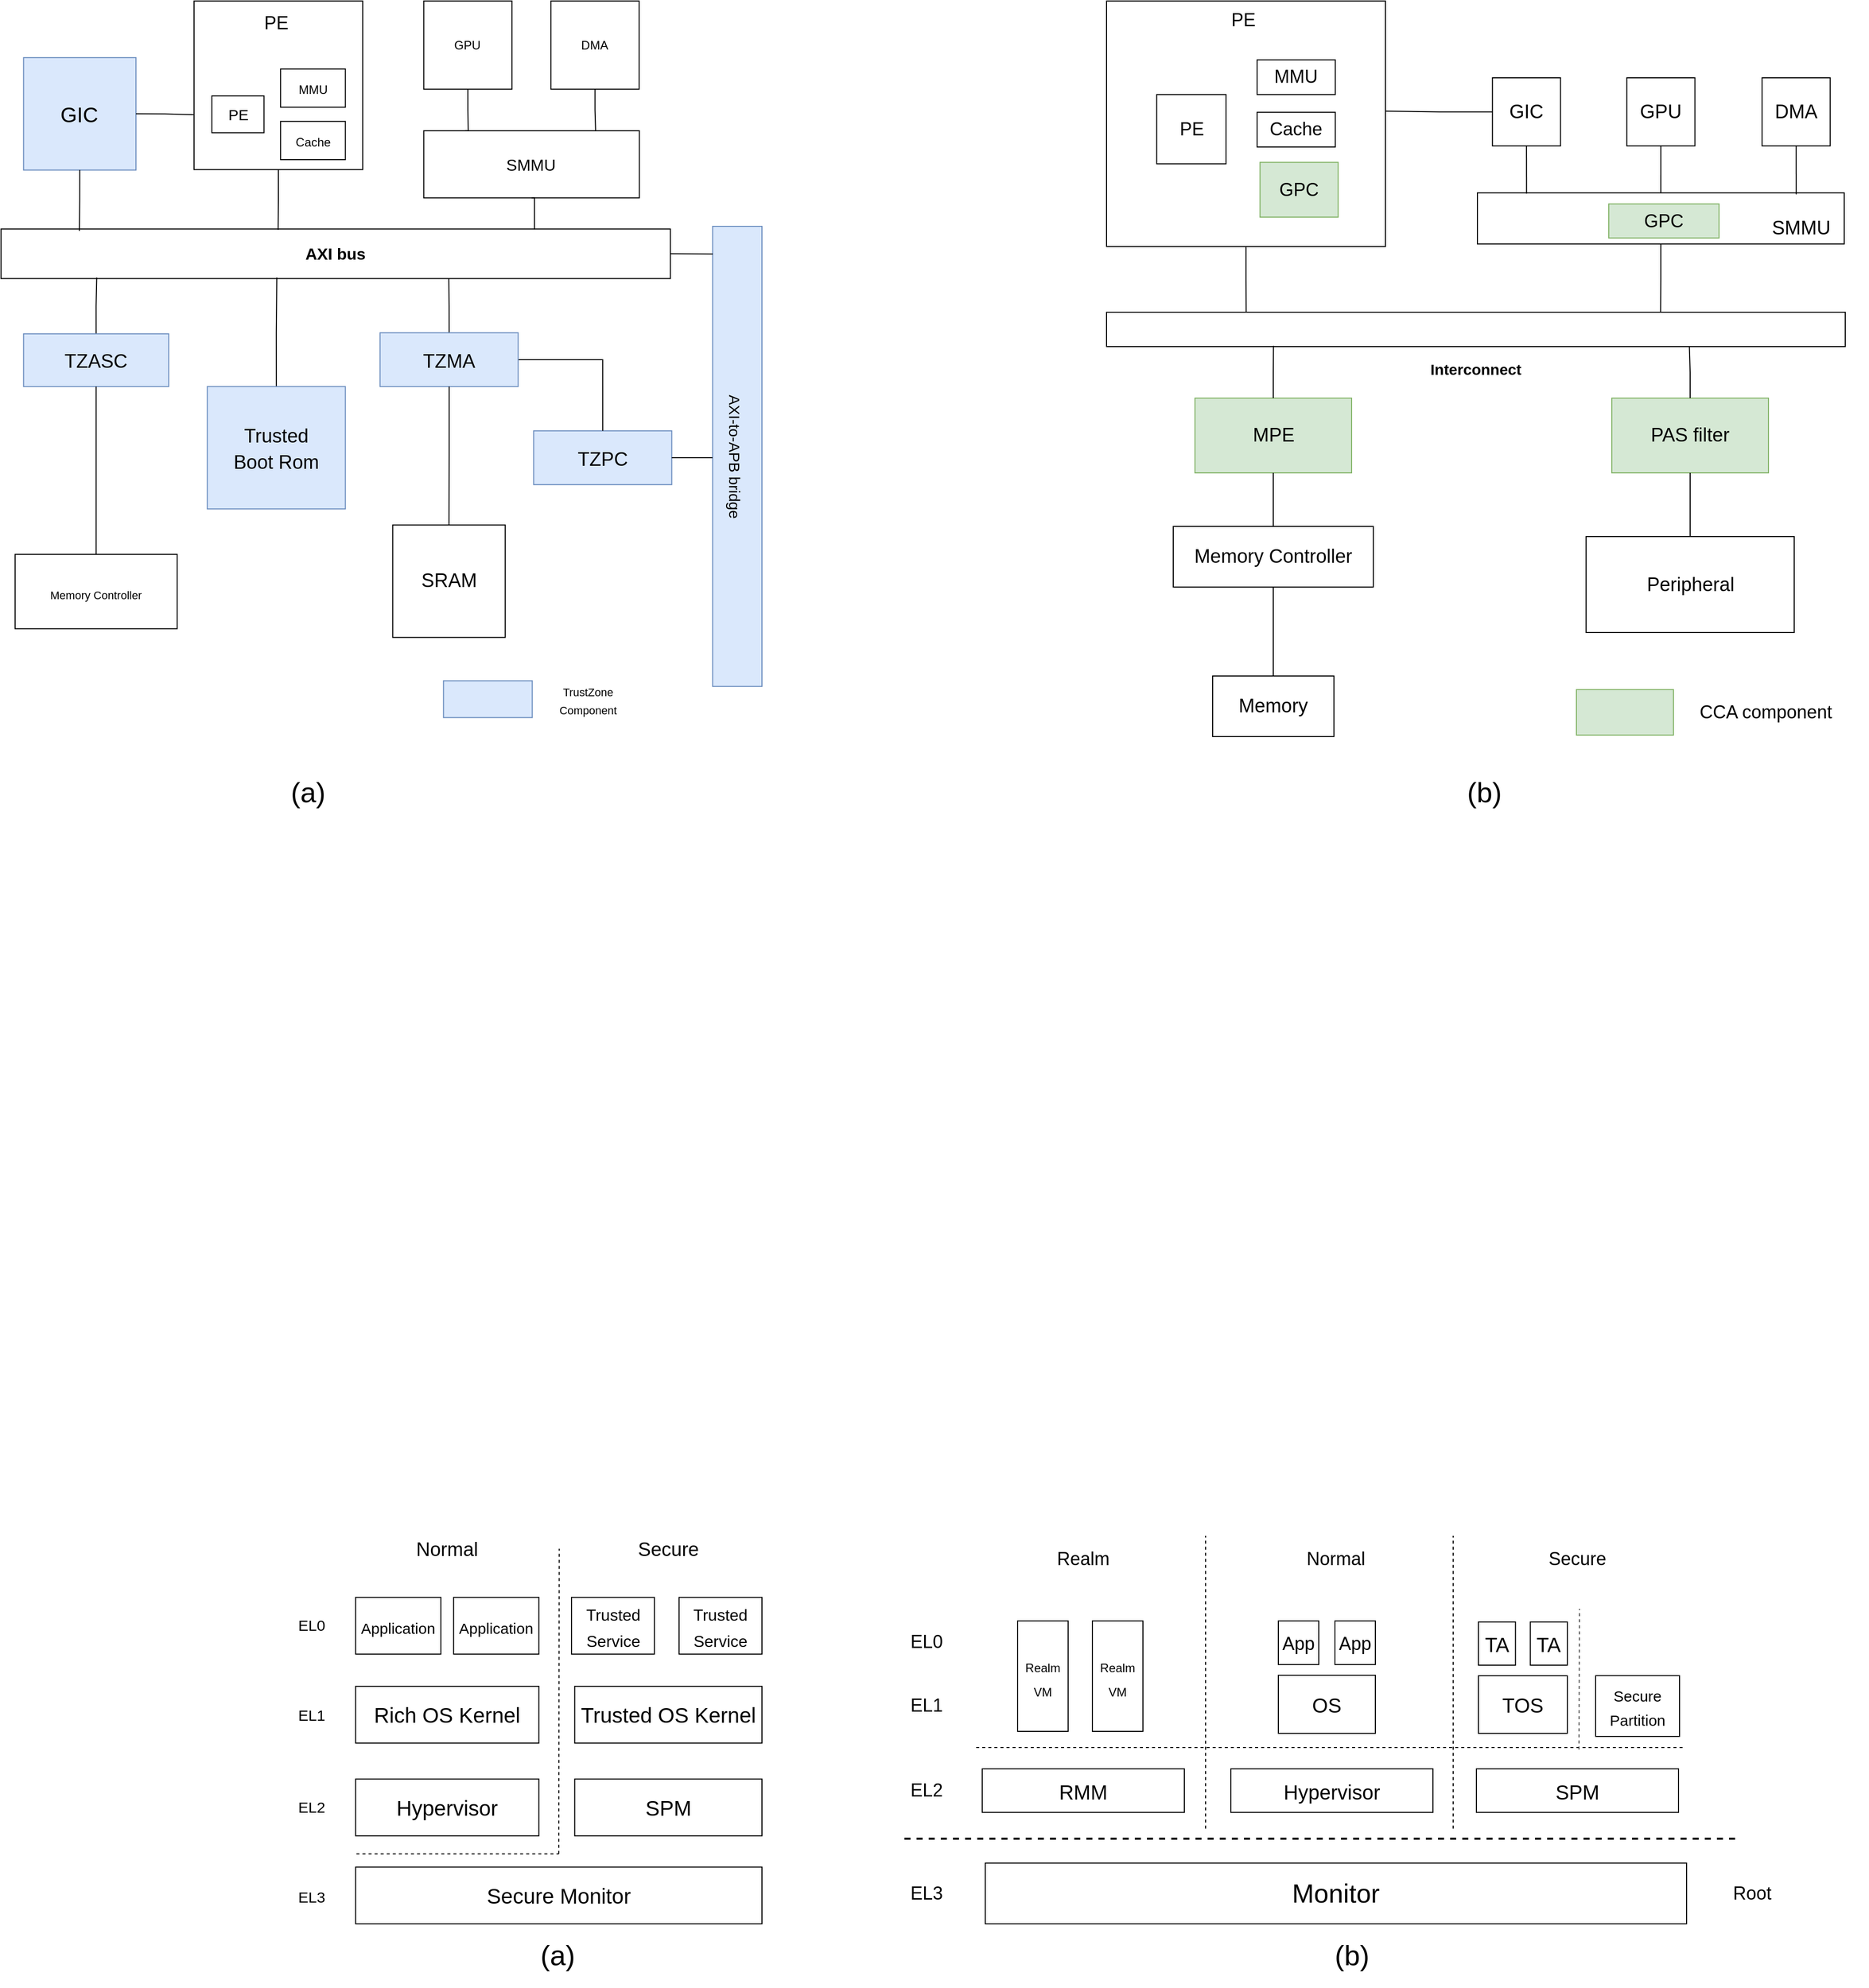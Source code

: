 <mxfile version="18.1.3" type="github">
  <diagram id="nTQAl7wiyWV-2FIzQ1d2" name="Page-1">
    <mxGraphModel dx="3423" dy="673" grid="0" gridSize="10" guides="1" tooltips="1" connect="1" arrows="1" fold="1" page="0" pageScale="1" pageWidth="1200" pageHeight="1920" math="0" shadow="0">
      <root>
        <mxCell id="0" />
        <mxCell id="1" parent="0" />
        <mxCell id="oL8-NduxD8Ij-d9vQsCo-132" value="" style="group" vertex="1" connectable="0" parent="1">
          <mxGeometry x="37" y="2980" width="1498" height="446.01" as="geometry" />
        </mxCell>
        <mxCell id="oL8-NduxD8Ij-d9vQsCo-80" value="" style="group" vertex="1" connectable="0" parent="oL8-NduxD8Ij-d9vQsCo-132">
          <mxGeometry x="607" y="0.01" width="891" height="384" as="geometry" />
        </mxCell>
        <mxCell id="oL8-NduxD8Ij-d9vQsCo-104" value="&lt;font style=&quot;font-size: 18px;&quot;&gt;Root&lt;/font&gt;" style="text;html=1;strokeColor=none;fillColor=none;align=center;verticalAlign=middle;whiteSpace=wrap;rounded=0;fontSize=15;" vertex="1" parent="oL8-NduxD8Ij-d9vQsCo-80">
          <mxGeometry x="803" y="334.371" width="88" height="39.102" as="geometry" />
        </mxCell>
        <mxCell id="oL8-NduxD8Ij-d9vQsCo-131" value="" style="group" vertex="1" connectable="0" parent="oL8-NduxD8Ij-d9vQsCo-80">
          <mxGeometry width="834" height="384" as="geometry" />
        </mxCell>
        <mxCell id="oL8-NduxD8Ij-d9vQsCo-81" value="&lt;font style=&quot;font-size: 26px;&quot;&gt;Monitor&lt;/font&gt;" style="rounded=0;whiteSpace=wrap;html=1;" vertex="1" parent="oL8-NduxD8Ij-d9vQsCo-131">
          <mxGeometry x="88" y="323.843" width="694" height="60.157" as="geometry" />
        </mxCell>
        <mxCell id="oL8-NduxD8Ij-d9vQsCo-82" value="" style="endArrow=none;dashed=1;html=1;rounded=0;fontSize=26;strokeWidth=2;" edge="1" parent="oL8-NduxD8Ij-d9vQsCo-131">
          <mxGeometry width="50" height="50" relative="1" as="geometry">
            <mxPoint x="8" y="299.781" as="sourcePoint" />
            <mxPoint x="834" y="299.781" as="targetPoint" />
          </mxGeometry>
        </mxCell>
        <mxCell id="oL8-NduxD8Ij-d9vQsCo-83" value="" style="endArrow=none;dashed=1;html=1;rounded=0;fontSize=26;" edge="1" parent="oL8-NduxD8Ij-d9vQsCo-131">
          <mxGeometry width="50" height="50" relative="1" as="geometry">
            <mxPoint x="79" y="209.546" as="sourcePoint" />
            <mxPoint x="779" y="209.546" as="targetPoint" />
          </mxGeometry>
        </mxCell>
        <mxCell id="oL8-NduxD8Ij-d9vQsCo-84" value="&lt;font style=&quot;font-size: 20px;&quot;&gt;RMM&lt;/font&gt;" style="rounded=0;whiteSpace=wrap;html=1;fontSize=26;" vertex="1" parent="oL8-NduxD8Ij-d9vQsCo-131">
          <mxGeometry x="85" y="230.601" width="200" height="43.112" as="geometry" />
        </mxCell>
        <mxCell id="oL8-NduxD8Ij-d9vQsCo-85" value="&lt;font style=&quot;font-size: 20px;&quot;&gt;Hypervisor&lt;/font&gt;" style="rounded=0;whiteSpace=wrap;html=1;fontSize=26;" vertex="1" parent="oL8-NduxD8Ij-d9vQsCo-131">
          <mxGeometry x="331" y="230.601" width="200" height="43.112" as="geometry" />
        </mxCell>
        <mxCell id="oL8-NduxD8Ij-d9vQsCo-86" value="&lt;font style=&quot;font-size: 20px;&quot;&gt;SPM&lt;/font&gt;" style="rounded=0;whiteSpace=wrap;html=1;fontSize=26;" vertex="1" parent="oL8-NduxD8Ij-d9vQsCo-131">
          <mxGeometry x="574" y="230.601" width="200" height="43.112" as="geometry" />
        </mxCell>
        <mxCell id="oL8-NduxD8Ij-d9vQsCo-87" value="&lt;font style=&quot;font-size: 12px;&quot;&gt;Realm&lt;br&gt;VM&lt;/font&gt;" style="rounded=0;whiteSpace=wrap;html=1;fontSize=20;" vertex="1" parent="oL8-NduxD8Ij-d9vQsCo-131">
          <mxGeometry x="120" y="84.219" width="50" height="109.285" as="geometry" />
        </mxCell>
        <mxCell id="oL8-NduxD8Ij-d9vQsCo-88" value="&lt;span style=&quot;font-size: 12px;&quot;&gt;Realm&lt;/span&gt;&lt;br style=&quot;font-size: 12px;&quot;&gt;&lt;span style=&quot;font-size: 12px;&quot;&gt;VM&lt;/span&gt;" style="rounded=0;whiteSpace=wrap;html=1;fontSize=20;" vertex="1" parent="oL8-NduxD8Ij-d9vQsCo-131">
          <mxGeometry x="194" y="84.219" width="50" height="109.285" as="geometry" />
        </mxCell>
        <mxCell id="oL8-NduxD8Ij-d9vQsCo-89" value="" style="endArrow=none;dashed=1;html=1;rounded=0;fontSize=20;" edge="1" parent="oL8-NduxD8Ij-d9vQsCo-131">
          <mxGeometry width="50" height="50" relative="1" as="geometry">
            <mxPoint x="551" y="289.755" as="sourcePoint" />
            <mxPoint x="551" as="targetPoint" />
          </mxGeometry>
        </mxCell>
        <mxCell id="oL8-NduxD8Ij-d9vQsCo-90" value="" style="endArrow=none;dashed=1;html=1;rounded=0;fontSize=20;" edge="1" parent="oL8-NduxD8Ij-d9vQsCo-131">
          <mxGeometry width="50" height="50" relative="1" as="geometry">
            <mxPoint x="306" y="289.755" as="sourcePoint" />
            <mxPoint x="306" as="targetPoint" />
          </mxGeometry>
        </mxCell>
        <mxCell id="oL8-NduxD8Ij-d9vQsCo-91" value="" style="group" vertex="1" connectable="0" parent="oL8-NduxD8Ij-d9vQsCo-131">
          <mxGeometry x="378" y="84.219" width="96" height="111.29" as="geometry" />
        </mxCell>
        <mxCell id="oL8-NduxD8Ij-d9vQsCo-92" value="OS" style="rounded=0;whiteSpace=wrap;html=1;fontSize=20;" vertex="1" parent="oL8-NduxD8Ij-d9vQsCo-91">
          <mxGeometry y="53.726" width="96" height="57.564" as="geometry" />
        </mxCell>
        <mxCell id="oL8-NduxD8Ij-d9vQsCo-93" value="&lt;font style=&quot;font-size: 18px;&quot;&gt;App&lt;/font&gt;" style="rounded=0;whiteSpace=wrap;html=1;fontSize=20;" vertex="1" parent="oL8-NduxD8Ij-d9vQsCo-91">
          <mxGeometry width="40.0" height="43.173" as="geometry" />
        </mxCell>
        <mxCell id="oL8-NduxD8Ij-d9vQsCo-94" value="&lt;font style=&quot;font-size: 18px;&quot;&gt;App&lt;/font&gt;" style="rounded=0;whiteSpace=wrap;html=1;fontSize=20;" vertex="1" parent="oL8-NduxD8Ij-d9vQsCo-91">
          <mxGeometry x="56.0" width="40.0" height="43.173" as="geometry" />
        </mxCell>
        <mxCell id="oL8-NduxD8Ij-d9vQsCo-95" value="" style="endArrow=none;dashed=1;html=1;rounded=0;fontSize=12;strokeColor=#4A4A4A;" edge="1" parent="oL8-NduxD8Ij-d9vQsCo-131">
          <mxGeometry width="50" height="50" relative="1" as="geometry">
            <mxPoint x="675.5" y="211.551" as="sourcePoint" />
            <mxPoint x="676" y="72.188" as="targetPoint" />
          </mxGeometry>
        </mxCell>
        <mxCell id="oL8-NduxD8Ij-d9vQsCo-96" value="" style="group" vertex="1" connectable="0" parent="oL8-NduxD8Ij-d9vQsCo-131">
          <mxGeometry x="576" y="85.222" width="88" height="110.287" as="geometry" />
        </mxCell>
        <mxCell id="oL8-NduxD8Ij-d9vQsCo-97" value="TOS" style="rounded=0;whiteSpace=wrap;html=1;fontSize=20;" vertex="1" parent="oL8-NduxD8Ij-d9vQsCo-96">
          <mxGeometry y="53.242" width="88" height="57.045" as="geometry" />
        </mxCell>
        <mxCell id="oL8-NduxD8Ij-d9vQsCo-98" value="TA" style="rounded=0;whiteSpace=wrap;html=1;fontSize=20;" vertex="1" parent="oL8-NduxD8Ij-d9vQsCo-96">
          <mxGeometry width="36.667" height="42.784" as="geometry" />
        </mxCell>
        <mxCell id="oL8-NduxD8Ij-d9vQsCo-99" value="TA" style="rounded=0;whiteSpace=wrap;html=1;fontSize=20;" vertex="1" parent="oL8-NduxD8Ij-d9vQsCo-96">
          <mxGeometry x="51.333" width="36.667" height="42.784" as="geometry" />
        </mxCell>
        <mxCell id="oL8-NduxD8Ij-d9vQsCo-100" value="&lt;font style=&quot;font-size: 15px;&quot;&gt;Secure&lt;br&gt;Partition&lt;/font&gt;" style="rounded=0;whiteSpace=wrap;html=1;fontSize=20;" vertex="1" parent="oL8-NduxD8Ij-d9vQsCo-131">
          <mxGeometry x="692" y="138.36" width="83" height="60.157" as="geometry" />
        </mxCell>
        <mxCell id="oL8-NduxD8Ij-d9vQsCo-101" value="&lt;font style=&quot;font-size: 18px;&quot;&gt;Realm&lt;/font&gt;" style="text;html=1;strokeColor=none;fillColor=none;align=center;verticalAlign=middle;whiteSpace=wrap;rounded=0;fontSize=15;" vertex="1" parent="oL8-NduxD8Ij-d9vQsCo-131">
          <mxGeometry x="141" y="3.008" width="88" height="39.102" as="geometry" />
        </mxCell>
        <mxCell id="oL8-NduxD8Ij-d9vQsCo-102" value="&lt;font style=&quot;font-size: 18px;&quot;&gt;Normal&lt;/font&gt;" style="text;html=1;strokeColor=none;fillColor=none;align=center;verticalAlign=middle;whiteSpace=wrap;rounded=0;fontSize=15;" vertex="1" parent="oL8-NduxD8Ij-d9vQsCo-131">
          <mxGeometry x="391" y="3.008" width="88" height="39.102" as="geometry" />
        </mxCell>
        <mxCell id="oL8-NduxD8Ij-d9vQsCo-103" value="&lt;font style=&quot;font-size: 18px;&quot;&gt;Secure&lt;/font&gt;" style="text;html=1;strokeColor=none;fillColor=none;align=center;verticalAlign=middle;whiteSpace=wrap;rounded=0;fontSize=15;" vertex="1" parent="oL8-NduxD8Ij-d9vQsCo-131">
          <mxGeometry x="630" y="3.008" width="88" height="39.102" as="geometry" />
        </mxCell>
        <mxCell id="oL8-NduxD8Ij-d9vQsCo-105" value="EL3" style="text;html=1;strokeColor=none;fillColor=none;align=center;verticalAlign=middle;whiteSpace=wrap;rounded=0;fontSize=18;" vertex="1" parent="oL8-NduxD8Ij-d9vQsCo-131">
          <mxGeometry y="338.883" width="60" height="30.078" as="geometry" />
        </mxCell>
        <mxCell id="oL8-NduxD8Ij-d9vQsCo-106" value="EL2" style="text;html=1;strokeColor=none;fillColor=none;align=center;verticalAlign=middle;whiteSpace=wrap;rounded=0;fontSize=18;" vertex="1" parent="oL8-NduxD8Ij-d9vQsCo-131">
          <mxGeometry y="237.117" width="60" height="30.078" as="geometry" />
        </mxCell>
        <mxCell id="oL8-NduxD8Ij-d9vQsCo-107" value="EL1" style="text;html=1;strokeColor=none;fillColor=none;align=center;verticalAlign=middle;whiteSpace=wrap;rounded=0;fontSize=18;" vertex="1" parent="oL8-NduxD8Ij-d9vQsCo-131">
          <mxGeometry y="153.399" width="60" height="30.078" as="geometry" />
        </mxCell>
        <mxCell id="oL8-NduxD8Ij-d9vQsCo-108" value="EL0" style="text;html=1;strokeColor=none;fillColor=none;align=center;verticalAlign=middle;whiteSpace=wrap;rounded=0;fontSize=18;" vertex="1" parent="oL8-NduxD8Ij-d9vQsCo-131">
          <mxGeometry y="90.235" width="60" height="30.078" as="geometry" />
        </mxCell>
        <mxCell id="oL8-NduxD8Ij-d9vQsCo-109" value="" style="group" vertex="1" connectable="0" parent="oL8-NduxD8Ij-d9vQsCo-132">
          <mxGeometry width="474" height="384.01" as="geometry" />
        </mxCell>
        <mxCell id="oL8-NduxD8Ij-d9vQsCo-110" value="" style="group" vertex="1" connectable="0" parent="oL8-NduxD8Ij-d9vQsCo-109">
          <mxGeometry x="71.904" width="402.096" height="384.01" as="geometry" />
        </mxCell>
        <mxCell id="oL8-NduxD8Ij-d9vQsCo-111" value="&lt;font style=&quot;font-size: 21px;&quot;&gt;Secure Monitor&lt;/font&gt;" style="rounded=0;whiteSpace=wrap;html=1;" vertex="1" parent="oL8-NduxD8Ij-d9vQsCo-110">
          <mxGeometry y="327.813" width="402.096" height="56.197" as="geometry" />
        </mxCell>
        <mxCell id="oL8-NduxD8Ij-d9vQsCo-112" value="Hypervisor" style="rounded=0;whiteSpace=wrap;html=1;fontSize=21;" vertex="1" parent="oL8-NduxD8Ij-d9vQsCo-110">
          <mxGeometry y="240.708" width="181.337" height="56.197" as="geometry" />
        </mxCell>
        <mxCell id="oL8-NduxD8Ij-d9vQsCo-113" value="" style="endArrow=none;dashed=1;html=1;rounded=0;fontSize=21;" edge="1" parent="oL8-NduxD8Ij-d9vQsCo-110">
          <mxGeometry width="50" height="50" relative="1" as="geometry">
            <mxPoint x="201.048" y="314.701" as="sourcePoint" />
            <mxPoint x="201.466" y="12.783" as="targetPoint" />
          </mxGeometry>
        </mxCell>
        <mxCell id="oL8-NduxD8Ij-d9vQsCo-114" value="SPM" style="rounded=0;whiteSpace=wrap;html=1;fontSize=21;" vertex="1" parent="oL8-NduxD8Ij-d9vQsCo-110">
          <mxGeometry x="216.816" y="240.708" width="185.279" height="56.197" as="geometry" />
        </mxCell>
        <mxCell id="oL8-NduxD8Ij-d9vQsCo-115" value="Rich OS Kernel" style="rounded=0;whiteSpace=wrap;html=1;fontSize=21;" vertex="1" parent="oL8-NduxD8Ij-d9vQsCo-110">
          <mxGeometry y="148.92" width="181.337" height="56.197" as="geometry" />
        </mxCell>
        <mxCell id="oL8-NduxD8Ij-d9vQsCo-116" value="Trusted OS Kernel" style="rounded=0;whiteSpace=wrap;html=1;fontSize=21;" vertex="1" parent="oL8-NduxD8Ij-d9vQsCo-110">
          <mxGeometry x="216.816" y="148.92" width="185.279" height="56.197" as="geometry" />
        </mxCell>
        <mxCell id="oL8-NduxD8Ij-d9vQsCo-117" value="&lt;font style=&quot;font-size: 16px;&quot;&gt;Trusted&lt;br&gt;Service&lt;/font&gt;" style="rounded=0;whiteSpace=wrap;html=1;fontSize=21;" vertex="1" parent="oL8-NduxD8Ij-d9vQsCo-110">
          <mxGeometry x="213.663" y="60.879" width="81.996" height="56.197" as="geometry" />
        </mxCell>
        <mxCell id="oL8-NduxD8Ij-d9vQsCo-118" value="&lt;font style=&quot;font-size: 15px;&quot;&gt;Application&lt;/font&gt;" style="rounded=0;whiteSpace=wrap;html=1;fontSize=21;" vertex="1" parent="oL8-NduxD8Ij-d9vQsCo-110">
          <mxGeometry y="60.879" width="84.361" height="56.197" as="geometry" />
        </mxCell>
        <mxCell id="oL8-NduxD8Ij-d9vQsCo-119" value="" style="endArrow=none;dashed=1;html=1;rounded=0;fontSize=19;" edge="1" parent="oL8-NduxD8Ij-d9vQsCo-110">
          <mxGeometry width="50" height="50" relative="1" as="geometry">
            <mxPoint x="0.788" y="314.701" as="sourcePoint" />
            <mxPoint x="201.048" y="314.701" as="targetPoint" />
          </mxGeometry>
        </mxCell>
        <mxCell id="oL8-NduxD8Ij-d9vQsCo-120" value="Normal" style="text;html=1;strokeColor=none;fillColor=none;align=center;verticalAlign=middle;whiteSpace=wrap;rounded=0;fontSize=19;" vertex="1" parent="oL8-NduxD8Ij-d9vQsCo-110">
          <mxGeometry x="33.11" width="115.11" height="28.098" as="geometry" />
        </mxCell>
        <mxCell id="oL8-NduxD8Ij-d9vQsCo-121" value="Secure" style="text;html=1;strokeColor=none;fillColor=none;align=center;verticalAlign=middle;whiteSpace=wrap;rounded=0;fontSize=19;" vertex="1" parent="oL8-NduxD8Ij-d9vQsCo-110">
          <mxGeometry x="251.903" width="115.11" height="28.098" as="geometry" />
        </mxCell>
        <mxCell id="oL8-NduxD8Ij-d9vQsCo-122" value="&lt;font style=&quot;font-size: 16px;&quot;&gt;Trusted&lt;br&gt;Service&lt;/font&gt;" style="rounded=0;whiteSpace=wrap;html=1;fontSize=21;" vertex="1" parent="oL8-NduxD8Ij-d9vQsCo-110">
          <mxGeometry x="320.1" y="60.879" width="81.996" height="56.197" as="geometry" />
        </mxCell>
        <mxCell id="oL8-NduxD8Ij-d9vQsCo-123" value="&lt;font style=&quot;font-size: 15px;&quot;&gt;Application&lt;/font&gt;" style="rounded=0;whiteSpace=wrap;html=1;fontSize=21;" vertex="1" parent="oL8-NduxD8Ij-d9vQsCo-110">
          <mxGeometry x="96.976" y="60.879" width="84.361" height="56.197" as="geometry" />
        </mxCell>
        <mxCell id="oL8-NduxD8Ij-d9vQsCo-124" value="EL0" style="text;html=1;strokeColor=none;fillColor=none;align=center;verticalAlign=middle;whiteSpace=wrap;rounded=0;fontSize=15;" vertex="1" parent="oL8-NduxD8Ij-d9vQsCo-109">
          <mxGeometry y="72.72" width="56.766" height="31.549" as="geometry" />
        </mxCell>
        <mxCell id="oL8-NduxD8Ij-d9vQsCo-125" value="EL1" style="text;html=1;strokeColor=none;fillColor=none;align=center;verticalAlign=middle;whiteSpace=wrap;rounded=0;fontSize=15;" vertex="1" parent="oL8-NduxD8Ij-d9vQsCo-109">
          <mxGeometry y="161.056" width="56.766" height="31.549" as="geometry" />
        </mxCell>
        <mxCell id="oL8-NduxD8Ij-d9vQsCo-126" value="EL2" style="text;html=1;strokeColor=none;fillColor=none;align=center;verticalAlign=middle;whiteSpace=wrap;rounded=0;fontSize=15;" vertex="1" parent="oL8-NduxD8Ij-d9vQsCo-109">
          <mxGeometry y="252.547" width="56.766" height="31.549" as="geometry" />
        </mxCell>
        <mxCell id="oL8-NduxD8Ij-d9vQsCo-127" value="EL3" style="text;html=1;strokeColor=none;fillColor=none;align=center;verticalAlign=middle;whiteSpace=wrap;rounded=0;fontSize=15;" vertex="1" parent="oL8-NduxD8Ij-d9vQsCo-109">
          <mxGeometry y="340.883" width="56.766" height="31.549" as="geometry" />
        </mxCell>
        <mxCell id="oL8-NduxD8Ij-d9vQsCo-128" value="&lt;font style=&quot;font-size: 28px;&quot;&gt;(a)&lt;/font&gt;" style="text;html=1;strokeColor=none;fillColor=none;align=center;verticalAlign=middle;whiteSpace=wrap;rounded=0;" vertex="1" parent="oL8-NduxD8Ij-d9vQsCo-132">
          <mxGeometry x="205" y="384.01" width="134" height="62" as="geometry" />
        </mxCell>
        <mxCell id="oL8-NduxD8Ij-d9vQsCo-129" value="&lt;font style=&quot;font-size: 28px;&quot;&gt;(b)&lt;/font&gt;" style="text;html=1;strokeColor=none;fillColor=none;align=center;verticalAlign=middle;whiteSpace=wrap;rounded=0;" vertex="1" parent="oL8-NduxD8Ij-d9vQsCo-132">
          <mxGeometry x="991" y="384.01" width="134" height="62" as="geometry" />
        </mxCell>
        <mxCell id="oL8-NduxD8Ij-d9vQsCo-133" value="" style="group" vertex="1" connectable="0" parent="1">
          <mxGeometry x="-242" y="1461" width="1847.5" height="814" as="geometry" />
        </mxCell>
        <mxCell id="oL8-NduxD8Ij-d9vQsCo-73" value="" style="group" vertex="1" connectable="0" parent="oL8-NduxD8Ij-d9vQsCo-133">
          <mxGeometry x="1094" width="753.5" height="752" as="geometry" />
        </mxCell>
        <mxCell id="oL8-NduxD8Ij-d9vQsCo-37" value="" style="rounded=0;whiteSpace=wrap;html=1;fillColor=#d5e8d4;strokeColor=#82b366;" vertex="1" parent="oL8-NduxD8Ij-d9vQsCo-73">
          <mxGeometry x="465" y="681.5" width="96" height="45" as="geometry" />
        </mxCell>
        <mxCell id="oL8-NduxD8Ij-d9vQsCo-38" value="&lt;font style=&quot;font-size: 18px;&quot;&gt;CCA component&lt;/font&gt;" style="text;html=1;strokeColor=none;fillColor=none;align=center;verticalAlign=middle;whiteSpace=wrap;rounded=0;" vertex="1" parent="oL8-NduxD8Ij-d9vQsCo-73">
          <mxGeometry x="561" y="671" width="183" height="66" as="geometry" />
        </mxCell>
        <mxCell id="oL8-NduxD8Ij-d9vQsCo-39" value="" style="group" vertex="1" connectable="0" parent="oL8-NduxD8Ij-d9vQsCo-73">
          <mxGeometry width="276" height="243" as="geometry" />
        </mxCell>
        <mxCell id="oL8-NduxD8Ij-d9vQsCo-40" value="" style="rounded=0;whiteSpace=wrap;html=1;fontSize=18;fillColor=none;" vertex="1" parent="oL8-NduxD8Ij-d9vQsCo-39">
          <mxGeometry width="276" height="243" as="geometry" />
        </mxCell>
        <mxCell id="oL8-NduxD8Ij-d9vQsCo-41" value="PE" style="text;html=1;strokeColor=none;fillColor=none;align=center;verticalAlign=middle;whiteSpace=wrap;rounded=0;fontSize=18;" vertex="1" parent="oL8-NduxD8Ij-d9vQsCo-39">
          <mxGeometry x="106.962" y="5.42" width="57.301" height="27.1" as="geometry" />
        </mxCell>
        <mxCell id="oL8-NduxD8Ij-d9vQsCo-42" value="PE" style="whiteSpace=wrap;html=1;aspect=fixed;fontSize=18;fillColor=none;" vertex="1" parent="oL8-NduxD8Ij-d9vQsCo-39">
          <mxGeometry x="49.661" y="92.593" width="68.555" height="68.555" as="geometry" />
        </mxCell>
        <mxCell id="oL8-NduxD8Ij-d9vQsCo-43" value="MMU" style="rounded=0;whiteSpace=wrap;html=1;fontSize=18;fillColor=none;" vertex="1" parent="oL8-NduxD8Ij-d9vQsCo-39">
          <mxGeometry x="148.983" y="58.267" width="77.356" height="34.327" as="geometry" />
        </mxCell>
        <mxCell id="oL8-NduxD8Ij-d9vQsCo-44" value="GPC" style="rounded=0;whiteSpace=wrap;html=1;fontSize=18;fillColor=#d5e8d4;strokeColor=#82b366;" vertex="1" parent="oL8-NduxD8Ij-d9vQsCo-39">
          <mxGeometry x="151.848" y="159.686" width="77.356" height="54.201" as="geometry" />
        </mxCell>
        <mxCell id="oL8-NduxD8Ij-d9vQsCo-45" value="Cache" style="rounded=0;whiteSpace=wrap;html=1;fontSize=18;fillColor=none;" vertex="1" parent="oL8-NduxD8Ij-d9vQsCo-39">
          <mxGeometry x="148.983" y="110.147" width="77.356" height="34.327" as="geometry" />
        </mxCell>
        <mxCell id="oL8-NduxD8Ij-d9vQsCo-48" value="MPE" style="rounded=0;whiteSpace=wrap;html=1;fontSize=19;fillColor=#d5e8d4;strokeColor=#82b366;" vertex="1" parent="oL8-NduxD8Ij-d9vQsCo-73">
          <mxGeometry x="87.5" y="393" width="155" height="74" as="geometry" />
        </mxCell>
        <mxCell id="oL8-NduxD8Ij-d9vQsCo-51" value="PAS filter" style="rounded=0;whiteSpace=wrap;html=1;fontSize=19;fillColor=#d5e8d4;strokeColor=#82b366;" vertex="1" parent="oL8-NduxD8Ij-d9vQsCo-73">
          <mxGeometry x="500" y="393" width="155" height="74" as="geometry" />
        </mxCell>
        <mxCell id="oL8-NduxD8Ij-d9vQsCo-53" value="Memory Controller" style="rounded=0;whiteSpace=wrap;html=1;fontSize=19;" vertex="1" parent="oL8-NduxD8Ij-d9vQsCo-73">
          <mxGeometry x="66" y="520" width="198" height="60" as="geometry" />
        </mxCell>
        <mxCell id="oL8-NduxD8Ij-d9vQsCo-46" style="edgeStyle=orthogonalEdgeStyle;rounded=0;orthogonalLoop=1;jettySize=auto;html=1;exitX=0.5;exitY=1;exitDx=0;exitDy=0;entryX=0.5;entryY=0;entryDx=0;entryDy=0;fontSize=19;endArrow=none;endFill=0;" edge="1" parent="oL8-NduxD8Ij-d9vQsCo-73" source="oL8-NduxD8Ij-d9vQsCo-48" target="oL8-NduxD8Ij-d9vQsCo-53">
          <mxGeometry relative="1" as="geometry" />
        </mxCell>
        <mxCell id="oL8-NduxD8Ij-d9vQsCo-54" value="Peripheral" style="rounded=0;whiteSpace=wrap;html=1;fontSize=19;" vertex="1" parent="oL8-NduxD8Ij-d9vQsCo-73">
          <mxGeometry x="474.5" y="530" width="206" height="95" as="geometry" />
        </mxCell>
        <mxCell id="oL8-NduxD8Ij-d9vQsCo-49" style="edgeStyle=orthogonalEdgeStyle;rounded=0;orthogonalLoop=1;jettySize=auto;html=1;exitX=0.5;exitY=1;exitDx=0;exitDy=0;entryX=0.5;entryY=0;entryDx=0;entryDy=0;fontSize=19;endArrow=none;endFill=0;" edge="1" parent="oL8-NduxD8Ij-d9vQsCo-73" source="oL8-NduxD8Ij-d9vQsCo-51" target="oL8-NduxD8Ij-d9vQsCo-54">
          <mxGeometry relative="1" as="geometry" />
        </mxCell>
        <mxCell id="oL8-NduxD8Ij-d9vQsCo-55" value="Memory" style="rounded=0;whiteSpace=wrap;html=1;fontSize=19;" vertex="1" parent="oL8-NduxD8Ij-d9vQsCo-73">
          <mxGeometry x="105" y="668" width="120" height="60" as="geometry" />
        </mxCell>
        <mxCell id="oL8-NduxD8Ij-d9vQsCo-52" style="edgeStyle=orthogonalEdgeStyle;rounded=0;orthogonalLoop=1;jettySize=auto;html=1;exitX=0.5;exitY=1;exitDx=0;exitDy=0;entryX=0.5;entryY=0;entryDx=0;entryDy=0;fontSize=19;endArrow=none;endFill=0;" edge="1" parent="oL8-NduxD8Ij-d9vQsCo-73" source="oL8-NduxD8Ij-d9vQsCo-53" target="oL8-NduxD8Ij-d9vQsCo-55">
          <mxGeometry relative="1" as="geometry" />
        </mxCell>
        <mxCell id="oL8-NduxD8Ij-d9vQsCo-56" value="" style="group" vertex="1" connectable="0" parent="oL8-NduxD8Ij-d9vQsCo-73">
          <mxGeometry x="367" y="76" width="363" height="167" as="geometry" />
        </mxCell>
        <mxCell id="oL8-NduxD8Ij-d9vQsCo-57" value="" style="rounded=0;whiteSpace=wrap;html=1;fontSize=15;" vertex="1" parent="oL8-NduxD8Ij-d9vQsCo-56">
          <mxGeometry y="113.864" width="363" height="50.606" as="geometry" />
        </mxCell>
        <mxCell id="oL8-NduxD8Ij-d9vQsCo-58" value="GPC" style="rounded=0;whiteSpace=wrap;html=1;fontSize=18;fillColor=#d5e8d4;strokeColor=#82b366;" vertex="1" parent="oL8-NduxD8Ij-d9vQsCo-56">
          <mxGeometry x="129.952" y="124.828" width="109.16" height="33.737" as="geometry" />
        </mxCell>
        <mxCell id="oL8-NduxD8Ij-d9vQsCo-59" value="&lt;font style=&quot;font-size: 19px;&quot;&gt;SMMU&lt;/font&gt;" style="text;html=1;strokeColor=none;fillColor=none;align=center;verticalAlign=middle;whiteSpace=wrap;rounded=0;fontSize=15;" vertex="1" parent="oL8-NduxD8Ij-d9vQsCo-56">
          <mxGeometry x="287.628" y="136.636" width="64.976" height="25.303" as="geometry" />
        </mxCell>
        <mxCell id="oL8-NduxD8Ij-d9vQsCo-60" style="edgeStyle=orthogonalEdgeStyle;rounded=0;orthogonalLoop=1;jettySize=auto;html=1;exitX=0.5;exitY=1;exitDx=0;exitDy=0;entryX=0.134;entryY=0.014;entryDx=0;entryDy=0;entryPerimeter=0;fontSize=19;endArrow=none;endFill=0;" edge="1" parent="oL8-NduxD8Ij-d9vQsCo-56" source="oL8-NduxD8Ij-d9vQsCo-61" target="oL8-NduxD8Ij-d9vQsCo-57">
          <mxGeometry relative="1" as="geometry" />
        </mxCell>
        <mxCell id="oL8-NduxD8Ij-d9vQsCo-61" value="GIC" style="whiteSpace=wrap;html=1;aspect=fixed;fontSize=19;" vertex="1" parent="oL8-NduxD8Ij-d9vQsCo-56">
          <mxGeometry x="14.862" width="67.398" height="67.398" as="geometry" />
        </mxCell>
        <mxCell id="oL8-NduxD8Ij-d9vQsCo-62" style="edgeStyle=orthogonalEdgeStyle;rounded=0;orthogonalLoop=1;jettySize=auto;html=1;exitX=0.5;exitY=1;exitDx=0;exitDy=0;entryX=0.5;entryY=0;entryDx=0;entryDy=0;fontSize=19;endArrow=none;endFill=0;" edge="1" parent="oL8-NduxD8Ij-d9vQsCo-56" source="oL8-NduxD8Ij-d9vQsCo-63" target="oL8-NduxD8Ij-d9vQsCo-57">
          <mxGeometry relative="1" as="geometry" />
        </mxCell>
        <mxCell id="oL8-NduxD8Ij-d9vQsCo-63" value="GPU" style="whiteSpace=wrap;html=1;aspect=fixed;fontSize=19;" vertex="1" parent="oL8-NduxD8Ij-d9vQsCo-56">
          <mxGeometry x="147.846" width="67.398" height="67.398" as="geometry" />
        </mxCell>
        <mxCell id="oL8-NduxD8Ij-d9vQsCo-64" style="edgeStyle=orthogonalEdgeStyle;rounded=0;orthogonalLoop=1;jettySize=auto;html=1;exitX=0.5;exitY=1;exitDx=0;exitDy=0;entryX=0.869;entryY=0.029;entryDx=0;entryDy=0;entryPerimeter=0;fontSize=19;endArrow=none;endFill=0;" edge="1" parent="oL8-NduxD8Ij-d9vQsCo-56" source="oL8-NduxD8Ij-d9vQsCo-65" target="oL8-NduxD8Ij-d9vQsCo-57">
          <mxGeometry relative="1" as="geometry" />
        </mxCell>
        <mxCell id="oL8-NduxD8Ij-d9vQsCo-65" value="DMA" style="whiteSpace=wrap;html=1;aspect=fixed;fontSize=19;" vertex="1" parent="oL8-NduxD8Ij-d9vQsCo-56">
          <mxGeometry x="281.697" width="67.398" height="67.398" as="geometry" />
        </mxCell>
        <mxCell id="oL8-NduxD8Ij-d9vQsCo-66" value="" style="group" vertex="1" connectable="0" parent="oL8-NduxD8Ij-d9vQsCo-73">
          <mxGeometry y="308" width="731" height="71" as="geometry" />
        </mxCell>
        <mxCell id="oL8-NduxD8Ij-d9vQsCo-67" value="" style="rounded=0;whiteSpace=wrap;html=1;fontSize=11;" vertex="1" parent="oL8-NduxD8Ij-d9vQsCo-66">
          <mxGeometry width="731" height="34" as="geometry" />
        </mxCell>
        <mxCell id="oL8-NduxD8Ij-d9vQsCo-68" value="&lt;b&gt;&lt;font style=&quot;font-size: 15px;&quot;&gt;Interconnect&lt;/font&gt;&lt;/b&gt;" style="text;html=1;strokeColor=none;fillColor=none;align=center;verticalAlign=middle;whiteSpace=wrap;rounded=0;fontSize=11;" vertex="1" parent="oL8-NduxD8Ij-d9vQsCo-66">
          <mxGeometry x="314.853" y="41" width="101.293" height="30" as="geometry" />
        </mxCell>
        <mxCell id="oL8-NduxD8Ij-d9vQsCo-69" style="edgeStyle=orthogonalEdgeStyle;rounded=0;orthogonalLoop=1;jettySize=auto;html=1;exitX=0;exitY=0.5;exitDx=0;exitDy=0;endArrow=none;endFill=0;" edge="1" parent="oL8-NduxD8Ij-d9vQsCo-73" source="oL8-NduxD8Ij-d9vQsCo-61">
          <mxGeometry relative="1" as="geometry">
            <mxPoint x="276" y="109" as="targetPoint" />
          </mxGeometry>
        </mxCell>
        <mxCell id="oL8-NduxD8Ij-d9vQsCo-47" style="edgeStyle=orthogonalEdgeStyle;rounded=0;orthogonalLoop=1;jettySize=auto;html=1;exitX=0.5;exitY=0;exitDx=0;exitDy=0;entryX=0.226;entryY=0.977;entryDx=0;entryDy=0;entryPerimeter=0;endArrow=none;endFill=0;" edge="1" parent="oL8-NduxD8Ij-d9vQsCo-73" source="oL8-NduxD8Ij-d9vQsCo-48" target="oL8-NduxD8Ij-d9vQsCo-67">
          <mxGeometry relative="1" as="geometry" />
        </mxCell>
        <mxCell id="oL8-NduxD8Ij-d9vQsCo-70" style="edgeStyle=orthogonalEdgeStyle;rounded=0;orthogonalLoop=1;jettySize=auto;html=1;exitX=0.5;exitY=1;exitDx=0;exitDy=0;entryX=0.189;entryY=0;entryDx=0;entryDy=0;entryPerimeter=0;endArrow=none;endFill=0;" edge="1" parent="oL8-NduxD8Ij-d9vQsCo-73" source="oL8-NduxD8Ij-d9vQsCo-40" target="oL8-NduxD8Ij-d9vQsCo-67">
          <mxGeometry relative="1" as="geometry" />
        </mxCell>
        <mxCell id="oL8-NduxD8Ij-d9vQsCo-50" style="edgeStyle=orthogonalEdgeStyle;rounded=0;orthogonalLoop=1;jettySize=auto;html=1;exitX=0.5;exitY=0;exitDx=0;exitDy=0;entryX=0.789;entryY=0.991;entryDx=0;entryDy=0;entryPerimeter=0;endArrow=none;endFill=0;" edge="1" parent="oL8-NduxD8Ij-d9vQsCo-73" source="oL8-NduxD8Ij-d9vQsCo-51" target="oL8-NduxD8Ij-d9vQsCo-67">
          <mxGeometry relative="1" as="geometry" />
        </mxCell>
        <mxCell id="oL8-NduxD8Ij-d9vQsCo-71" style="edgeStyle=orthogonalEdgeStyle;rounded=0;orthogonalLoop=1;jettySize=auto;html=1;exitX=0.5;exitY=1;exitDx=0;exitDy=0;entryX=0.75;entryY=0;entryDx=0;entryDy=0;endArrow=none;endFill=0;" edge="1" parent="oL8-NduxD8Ij-d9vQsCo-73" source="oL8-NduxD8Ij-d9vQsCo-57" target="oL8-NduxD8Ij-d9vQsCo-67">
          <mxGeometry relative="1" as="geometry" />
        </mxCell>
        <mxCell id="oL8-NduxD8Ij-d9vQsCo-77" value="&lt;font style=&quot;font-size: 28px;&quot;&gt;(a)&lt;/font&gt;" style="text;html=1;strokeColor=none;fillColor=none;align=center;verticalAlign=middle;whiteSpace=wrap;rounded=0;" vertex="1" parent="oL8-NduxD8Ij-d9vQsCo-133">
          <mxGeometry x="237" y="752" width="134" height="62" as="geometry" />
        </mxCell>
        <mxCell id="oL8-NduxD8Ij-d9vQsCo-78" value="&lt;font style=&quot;font-size: 28px;&quot;&gt;(b)&lt;/font&gt;" style="text;html=1;strokeColor=none;fillColor=none;align=center;verticalAlign=middle;whiteSpace=wrap;rounded=0;" vertex="1" parent="oL8-NduxD8Ij-d9vQsCo-133">
          <mxGeometry x="1401" y="752" width="134" height="62" as="geometry" />
        </mxCell>
        <mxCell id="oL8-NduxD8Ij-d9vQsCo-130" value="" style="group" vertex="1" connectable="0" parent="oL8-NduxD8Ij-d9vQsCo-133">
          <mxGeometry width="753" height="712" as="geometry" />
        </mxCell>
        <mxCell id="oL8-NduxD8Ij-d9vQsCo-3" value="&lt;font style=&quot;font-size: 21px;&quot;&gt;GIC&lt;/font&gt;" style="whiteSpace=wrap;html=1;aspect=fixed;fillColor=#dae8fc;strokeColor=#6c8ebf;" vertex="1" parent="oL8-NduxD8Ij-d9vQsCo-130">
          <mxGeometry x="22.311" y="56.063" width="111.248" height="111.248" as="geometry" />
        </mxCell>
        <mxCell id="oL8-NduxD8Ij-d9vQsCo-5" value="&lt;font style=&quot;font-size: 16px;&quot;&gt;&lt;b&gt;AXI bus&lt;/b&gt;&lt;/font&gt;" style="rounded=0;whiteSpace=wrap;html=1;" vertex="1" parent="oL8-NduxD8Ij-d9vQsCo-130">
          <mxGeometry y="225.654" width="662.361" height="49.055" as="geometry" />
        </mxCell>
        <mxCell id="oL8-NduxD8Ij-d9vQsCo-1" style="edgeStyle=orthogonalEdgeStyle;rounded=0;orthogonalLoop=1;jettySize=auto;html=1;exitX=0.5;exitY=1;exitDx=0;exitDy=0;entryX=0.117;entryY=0.038;entryDx=0;entryDy=0;entryPerimeter=0;endArrow=none;endFill=0;" edge="1" parent="oL8-NduxD8Ij-d9vQsCo-130" source="oL8-NduxD8Ij-d9vQsCo-3" target="oL8-NduxD8Ij-d9vQsCo-5">
          <mxGeometry relative="1" as="geometry" />
        </mxCell>
        <mxCell id="oL8-NduxD8Ij-d9vQsCo-6" style="edgeStyle=orthogonalEdgeStyle;rounded=0;orthogonalLoop=1;jettySize=auto;html=1;exitX=0.5;exitY=1;exitDx=0;exitDy=0;entryX=0.414;entryY=0.016;entryDx=0;entryDy=0;entryPerimeter=0;endArrow=none;endFill=0;" edge="1" parent="oL8-NduxD8Ij-d9vQsCo-130" source="oL8-NduxD8Ij-d9vQsCo-7" target="oL8-NduxD8Ij-d9vQsCo-5">
          <mxGeometry relative="1" as="geometry" />
        </mxCell>
        <mxCell id="oL8-NduxD8Ij-d9vQsCo-7" value="" style="whiteSpace=wrap;html=1;aspect=fixed;" vertex="1" parent="oL8-NduxD8Ij-d9vQsCo-130">
          <mxGeometry x="191.039" width="166.871" height="166.871" as="geometry" />
        </mxCell>
        <mxCell id="oL8-NduxD8Ij-d9vQsCo-2" style="edgeStyle=orthogonalEdgeStyle;rounded=0;orthogonalLoop=1;jettySize=auto;html=1;exitX=1;exitY=0.5;exitDx=0;exitDy=0;endArrow=none;endFill=0;entryX=-0.004;entryY=0.674;entryDx=0;entryDy=0;entryPerimeter=0;" edge="1" parent="oL8-NduxD8Ij-d9vQsCo-130" source="oL8-NduxD8Ij-d9vQsCo-3" target="oL8-NduxD8Ij-d9vQsCo-7">
          <mxGeometry relative="1" as="geometry">
            <mxPoint x="190" y="112" as="targetPoint" />
          </mxGeometry>
        </mxCell>
        <mxCell id="oL8-NduxD8Ij-d9vQsCo-8" value="" style="group" vertex="1" connectable="0" parent="oL8-NduxD8Ij-d9vQsCo-130">
          <mxGeometry x="418.333" width="213.35" height="194.819" as="geometry" />
        </mxCell>
        <mxCell id="oL8-NduxD8Ij-d9vQsCo-9" style="edgeStyle=orthogonalEdgeStyle;rounded=0;orthogonalLoop=1;jettySize=auto;html=1;exitX=0.5;exitY=1;exitDx=0;exitDy=0;entryX=0.192;entryY=0;entryDx=0;entryDy=0;entryPerimeter=0;fontSize=16;endArrow=none;endFill=0;" edge="1" parent="oL8-NduxD8Ij-d9vQsCo-8" source="oL8-NduxD8Ij-d9vQsCo-10" target="oL8-NduxD8Ij-d9vQsCo-11">
          <mxGeometry relative="1" as="geometry">
            <Array as="points">
              <mxPoint x="44" y="108" />
              <mxPoint x="44" y="108" />
              <mxPoint x="44" y="128" />
            </Array>
          </mxGeometry>
        </mxCell>
        <mxCell id="oL8-NduxD8Ij-d9vQsCo-10" value="GPU" style="whiteSpace=wrap;html=1;aspect=fixed;" vertex="1" parent="oL8-NduxD8Ij-d9vQsCo-8">
          <mxGeometry width="87.287" height="87.287" as="geometry" />
        </mxCell>
        <mxCell id="oL8-NduxD8Ij-d9vQsCo-11" value="SMMU" style="rounded=0;whiteSpace=wrap;html=1;fontSize=16;" vertex="1" parent="oL8-NduxD8Ij-d9vQsCo-8">
          <mxGeometry y="128.403" width="213.35" height="66.416" as="geometry" />
        </mxCell>
        <mxCell id="oL8-NduxD8Ij-d9vQsCo-12" style="edgeStyle=orthogonalEdgeStyle;rounded=0;orthogonalLoop=1;jettySize=auto;html=1;exitX=0.5;exitY=1;exitDx=0;exitDy=0;fontSize=16;endArrow=none;endFill=0;entryX=0.797;entryY=0.002;entryDx=0;entryDy=0;entryPerimeter=0;" edge="1" parent="oL8-NduxD8Ij-d9vQsCo-8" source="oL8-NduxD8Ij-d9vQsCo-13" target="oL8-NduxD8Ij-d9vQsCo-11">
          <mxGeometry relative="1" as="geometry">
            <mxPoint x="170.122" y="127.543" as="targetPoint" />
          </mxGeometry>
        </mxCell>
        <mxCell id="oL8-NduxD8Ij-d9vQsCo-13" value="DMA" style="whiteSpace=wrap;html=1;aspect=fixed;" vertex="1" parent="oL8-NduxD8Ij-d9vQsCo-8">
          <mxGeometry x="125.822" width="87.287" height="87.287" as="geometry" />
        </mxCell>
        <mxCell id="oL8-NduxD8Ij-d9vQsCo-15" value="&lt;font style=&quot;font-size: 19px;&quot;&gt;TZPC&lt;/font&gt;" style="rounded=0;whiteSpace=wrap;html=1;fontSize=21;fillColor=#dae8fc;strokeColor=#6c8ebf;" vertex="1" parent="oL8-NduxD8Ij-d9vQsCo-130">
          <mxGeometry x="527.1" y="425.378" width="136.656" height="53.26" as="geometry" />
        </mxCell>
        <mxCell id="oL8-NduxD8Ij-d9vQsCo-16" value="PE" style="rounded=0;whiteSpace=wrap;html=1;fontSize=15;" vertex="1" parent="oL8-NduxD8Ij-d9vQsCo-130">
          <mxGeometry x="208.651" y="93.906" width="51.594" height="36.441" as="geometry" />
        </mxCell>
        <mxCell id="oL8-NduxD8Ij-d9vQsCo-17" value="&lt;font style=&quot;font-size: 12px;&quot;&gt;MMU&lt;/font&gt;" style="rounded=0;whiteSpace=wrap;html=1;fontSize=15;" vertex="1" parent="oL8-NduxD8Ij-d9vQsCo-130">
          <mxGeometry x="276.63" y="67.276" width="64.144" height="37.843" as="geometry" />
        </mxCell>
        <mxCell id="oL8-NduxD8Ij-d9vQsCo-18" value="&lt;font style=&quot;font-size: 12px;&quot;&gt;Cache&lt;/font&gt;" style="rounded=0;whiteSpace=wrap;html=1;fontSize=15;" vertex="1" parent="oL8-NduxD8Ij-d9vQsCo-130">
          <mxGeometry x="276.63" y="119.134" width="64.144" height="37.843" as="geometry" />
        </mxCell>
        <mxCell id="oL8-NduxD8Ij-d9vQsCo-19" style="edgeStyle=orthogonalEdgeStyle;rounded=0;orthogonalLoop=1;jettySize=auto;html=1;exitX=0.5;exitY=0;exitDx=0;exitDy=0;entryX=0.143;entryY=0.978;entryDx=0;entryDy=0;entryPerimeter=0;endArrow=none;endFill=0;" edge="1" parent="oL8-NduxD8Ij-d9vQsCo-130" source="oL8-NduxD8Ij-d9vQsCo-20" target="oL8-NduxD8Ij-d9vQsCo-5">
          <mxGeometry relative="1" as="geometry" />
        </mxCell>
        <mxCell id="oL8-NduxD8Ij-d9vQsCo-20" value="&lt;font style=&quot;font-size: 19px;&quot;&gt;TZASC&lt;/font&gt;" style="rounded=0;whiteSpace=wrap;html=1;fontSize=21;fillColor=#dae8fc;strokeColor=#6c8ebf;" vertex="1" parent="oL8-NduxD8Ij-d9vQsCo-130">
          <mxGeometry x="22.311" y="329.37" width="143.628" height="52.223" as="geometry" />
        </mxCell>
        <mxCell id="oL8-NduxD8Ij-d9vQsCo-21" value="&lt;font style=&quot;font-size: 11px;&quot;&gt;Memory Controller&lt;/font&gt;" style="rounded=0;whiteSpace=wrap;html=1;fontSize=21;" vertex="1" parent="oL8-NduxD8Ij-d9vQsCo-130">
          <mxGeometry x="13.944" y="547.665" width="160.361" height="73.583" as="geometry" />
        </mxCell>
        <mxCell id="oL8-NduxD8Ij-d9vQsCo-22" style="edgeStyle=orthogonalEdgeStyle;rounded=0;orthogonalLoop=1;jettySize=auto;html=1;exitX=0.5;exitY=1;exitDx=0;exitDy=0;entryX=0.5;entryY=0;entryDx=0;entryDy=0;fontSize=21;endArrow=none;endFill=0;" edge="1" parent="oL8-NduxD8Ij-d9vQsCo-130" source="oL8-NduxD8Ij-d9vQsCo-20" target="oL8-NduxD8Ij-d9vQsCo-21">
          <mxGeometry relative="1" as="geometry" />
        </mxCell>
        <mxCell id="oL8-NduxD8Ij-d9vQsCo-23" style="edgeStyle=orthogonalEdgeStyle;rounded=0;orthogonalLoop=1;jettySize=auto;html=1;exitX=1;exitY=0.5;exitDx=0;exitDy=0;entryX=0.5;entryY=0;entryDx=0;entryDy=0;endArrow=none;endFill=0;" edge="1" parent="oL8-NduxD8Ij-d9vQsCo-130" source="oL8-NduxD8Ij-d9vQsCo-26" target="oL8-NduxD8Ij-d9vQsCo-15">
          <mxGeometry relative="1" as="geometry" />
        </mxCell>
        <mxCell id="oL8-NduxD8Ij-d9vQsCo-24" style="edgeStyle=orthogonalEdgeStyle;rounded=0;orthogonalLoop=1;jettySize=auto;html=1;exitX=0.5;exitY=0;exitDx=0;exitDy=0;entryX=0.669;entryY=1;entryDx=0;entryDy=0;entryPerimeter=0;endArrow=none;endFill=0;" edge="1" parent="oL8-NduxD8Ij-d9vQsCo-130" source="oL8-NduxD8Ij-d9vQsCo-26" target="oL8-NduxD8Ij-d9vQsCo-5">
          <mxGeometry relative="1" as="geometry" />
        </mxCell>
        <mxCell id="oL8-NduxD8Ij-d9vQsCo-26" value="&lt;font style=&quot;font-size: 19px;&quot;&gt;TZMA&lt;/font&gt;" style="rounded=0;whiteSpace=wrap;html=1;fontSize=21;fillColor=#dae8fc;strokeColor=#6c8ebf;" vertex="1" parent="oL8-NduxD8Ij-d9vQsCo-130">
          <mxGeometry x="375.106" y="328.333" width="136.656" height="53.26" as="geometry" />
        </mxCell>
        <mxCell id="oL8-NduxD8Ij-d9vQsCo-27" style="edgeStyle=orthogonalEdgeStyle;rounded=0;orthogonalLoop=1;jettySize=auto;html=1;exitX=0.5;exitY=0;exitDx=0;exitDy=0;entryX=0.412;entryY=0.978;entryDx=0;entryDy=0;entryPerimeter=0;endArrow=none;endFill=0;" edge="1" parent="oL8-NduxD8Ij-d9vQsCo-130" source="oL8-NduxD8Ij-d9vQsCo-28" target="oL8-NduxD8Ij-d9vQsCo-5">
          <mxGeometry relative="1" as="geometry" />
        </mxCell>
        <mxCell id="oL8-NduxD8Ij-d9vQsCo-28" value="&lt;font style=&quot;font-size: 19px;&quot;&gt;Trusted&lt;br&gt;Boot Rom&lt;br&gt;&lt;/font&gt;" style="rounded=0;whiteSpace=wrap;html=1;fontSize=21;fillColor=#dae8fc;strokeColor=#6c8ebf;" vertex="1" parent="oL8-NduxD8Ij-d9vQsCo-130">
          <mxGeometry x="204.119" y="381.593" width="136.656" height="121.082" as="geometry" />
        </mxCell>
        <mxCell id="oL8-NduxD8Ij-d9vQsCo-29" value="SRAM" style="whiteSpace=wrap;html=1;aspect=fixed;fontSize=19;" vertex="1" parent="oL8-NduxD8Ij-d9vQsCo-130">
          <mxGeometry x="387.656" y="518.583" width="111.248" height="111.248" as="geometry" />
        </mxCell>
        <mxCell id="oL8-NduxD8Ij-d9vQsCo-25" style="edgeStyle=orthogonalEdgeStyle;rounded=0;orthogonalLoop=1;jettySize=auto;html=1;entryX=0.5;entryY=0;entryDx=0;entryDy=0;endArrow=none;endFill=0;" edge="1" parent="oL8-NduxD8Ij-d9vQsCo-130" source="oL8-NduxD8Ij-d9vQsCo-26" target="oL8-NduxD8Ij-d9vQsCo-29">
          <mxGeometry relative="1" as="geometry" />
        </mxCell>
        <mxCell id="oL8-NduxD8Ij-d9vQsCo-30" value="" style="group" vertex="1" connectable="0" parent="oL8-NduxD8Ij-d9vQsCo-130">
          <mxGeometry x="704.19" y="223" width="48.81" height="455.36" as="geometry" />
        </mxCell>
        <mxCell id="oL8-NduxD8Ij-d9vQsCo-31" value="" style="rounded=0;whiteSpace=wrap;html=1;fontSize=21;direction=south;fillColor=#dae8fc;strokeColor=#6c8ebf;" vertex="1" parent="oL8-NduxD8Ij-d9vQsCo-30">
          <mxGeometry width="48.81" height="455.36" as="geometry" />
        </mxCell>
        <mxCell id="oL8-NduxD8Ij-d9vQsCo-32" value="&lt;font style=&quot;font-size: 15px;&quot;&gt;AXI-to-APB bridge&lt;/font&gt;" style="text;html=1;strokeColor=none;fillColor=none;align=center;verticalAlign=middle;whiteSpace=wrap;rounded=0;fontSize=21;rotation=90;" vertex="1" parent="oL8-NduxD8Ij-d9vQsCo-30">
          <mxGeometry x="-178.505" y="207.162" width="405.82" height="41.035" as="geometry" />
        </mxCell>
        <mxCell id="oL8-NduxD8Ij-d9vQsCo-4" style="edgeStyle=orthogonalEdgeStyle;rounded=0;orthogonalLoop=1;jettySize=auto;html=1;exitX=1;exitY=0.5;exitDx=0;exitDy=0;entryX=0.06;entryY=0.997;entryDx=0;entryDy=0;entryPerimeter=0;endArrow=none;endFill=0;" edge="1" parent="oL8-NduxD8Ij-d9vQsCo-130" source="oL8-NduxD8Ij-d9vQsCo-5" target="oL8-NduxD8Ij-d9vQsCo-31">
          <mxGeometry relative="1" as="geometry" />
        </mxCell>
        <mxCell id="oL8-NduxD8Ij-d9vQsCo-33" value="" style="group" vertex="1" connectable="0" parent="oL8-NduxD8Ij-d9vQsCo-130">
          <mxGeometry x="437.856" y="669.953" width="230.083" height="42.047" as="geometry" />
        </mxCell>
        <mxCell id="oL8-NduxD8Ij-d9vQsCo-34" value="" style="rounded=0;whiteSpace=wrap;html=1;fontSize=15;fillColor=#dae8fc;strokeColor=#6c8ebf;" vertex="1" parent="oL8-NduxD8Ij-d9vQsCo-33">
          <mxGeometry y="2.803" width="87.85" height="36.441" as="geometry" />
        </mxCell>
        <mxCell id="oL8-NduxD8Ij-d9vQsCo-35" value="&lt;font style=&quot;font-size: 11px;&quot;&gt;TrustZone &lt;br&gt;Component&lt;/font&gt;" style="text;html=1;strokeColor=none;fillColor=none;align=center;verticalAlign=middle;whiteSpace=wrap;rounded=0;fontSize=15;" vertex="1" parent="oL8-NduxD8Ij-d9vQsCo-33">
          <mxGeometry x="55.778" width="174.306" height="42.047" as="geometry" />
        </mxCell>
        <mxCell id="oL8-NduxD8Ij-d9vQsCo-14" style="edgeStyle=orthogonalEdgeStyle;rounded=0;orthogonalLoop=1;jettySize=auto;html=1;exitX=1;exitY=0.5;exitDx=0;exitDy=0;endArrow=none;endFill=0;" edge="1" parent="oL8-NduxD8Ij-d9vQsCo-130" source="oL8-NduxD8Ij-d9vQsCo-15">
          <mxGeometry relative="1" as="geometry">
            <mxPoint x="697" y="452" as="targetPoint" />
            <Array as="points">
              <mxPoint x="704" y="452" />
            </Array>
          </mxGeometry>
        </mxCell>
        <mxCell id="oL8-NduxD8Ij-d9vQsCo-36" style="edgeStyle=orthogonalEdgeStyle;rounded=0;orthogonalLoop=1;jettySize=auto;html=1;exitX=0.5;exitY=1;exitDx=0;exitDy=0;entryX=0.797;entryY=0.01;entryDx=0;entryDy=0;entryPerimeter=0;endArrow=none;endFill=0;" edge="1" parent="oL8-NduxD8Ij-d9vQsCo-130" source="oL8-NduxD8Ij-d9vQsCo-11" target="oL8-NduxD8Ij-d9vQsCo-5">
          <mxGeometry relative="1" as="geometry" />
        </mxCell>
        <mxCell id="oL8-NduxD8Ij-d9vQsCo-76" value="PE" style="text;html=1;strokeColor=none;fillColor=none;align=center;verticalAlign=middle;whiteSpace=wrap;rounded=0;fontSize=18;" vertex="1" parent="oL8-NduxD8Ij-d9vQsCo-130">
          <mxGeometry x="243.792" y="8.0" width="57.301" height="27.1" as="geometry" />
        </mxCell>
      </root>
    </mxGraphModel>
  </diagram>
</mxfile>
